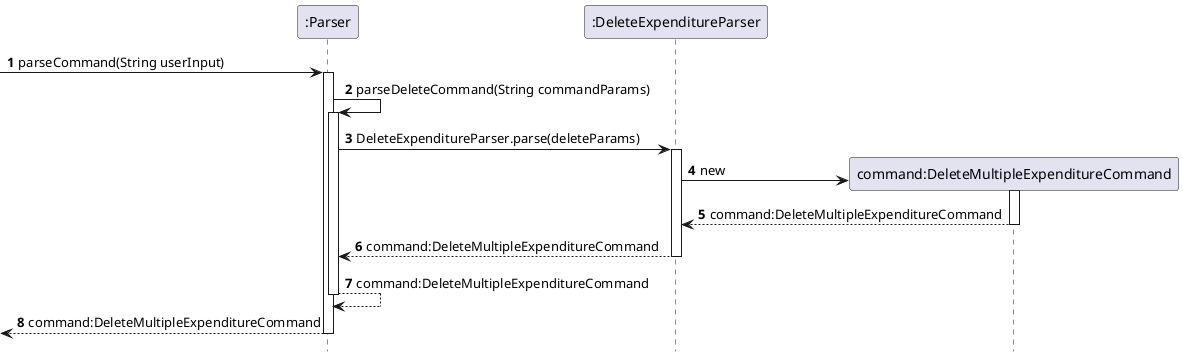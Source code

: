 @startuml
'https://plantuml.com/sequence-diagram
hide footbox
autonumber

-> ":Parser": parseCommand(String userInput)
activate ":Parser"

":Parser" -> ":Parser": parseDeleteCommand(String commandParams)
activate ":Parser"

":Parser" -> ":DeleteExpenditureParser": DeleteExpenditureParser.parse(deleteParams)
activate ":DeleteExpenditureParser"

create "command:DeleteMultipleExpenditureCommand"
":DeleteExpenditureParser" -> "command:DeleteMultipleExpenditureCommand": new
activate "command:DeleteMultipleExpenditureCommand"
return command:DeleteMultipleExpenditureCommand

return command:DeleteMultipleExpenditureCommand

return command:DeleteMultipleExpenditureCommand

return command:DeleteMultipleExpenditureCommand

@enduml